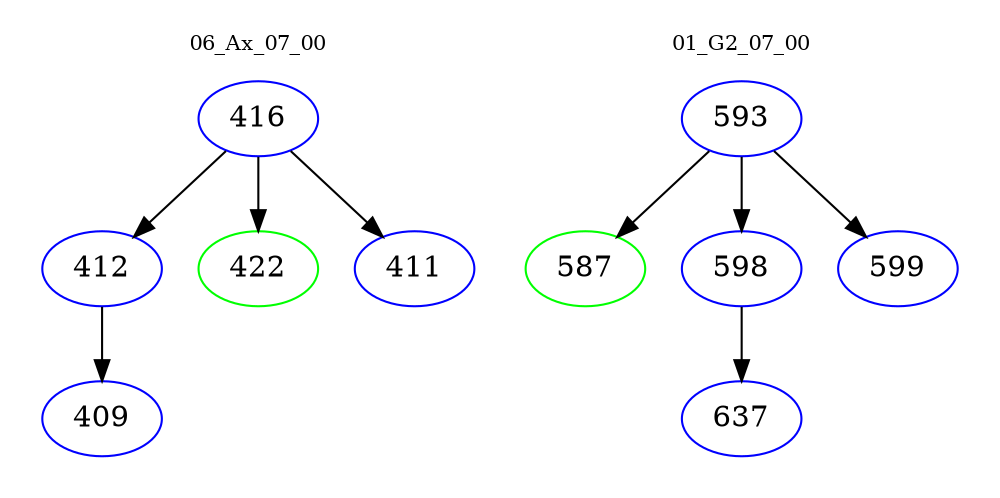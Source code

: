 digraph{
subgraph cluster_0 {
color = white
label = "06_Ax_07_00";
fontsize=10;
T0_416 [label="416", color="blue"]
T0_416 -> T0_412 [color="black"]
T0_412 [label="412", color="blue"]
T0_412 -> T0_409 [color="black"]
T0_409 [label="409", color="blue"]
T0_416 -> T0_422 [color="black"]
T0_422 [label="422", color="green"]
T0_416 -> T0_411 [color="black"]
T0_411 [label="411", color="blue"]
}
subgraph cluster_1 {
color = white
label = "01_G2_07_00";
fontsize=10;
T1_593 [label="593", color="blue"]
T1_593 -> T1_587 [color="black"]
T1_587 [label="587", color="green"]
T1_593 -> T1_598 [color="black"]
T1_598 [label="598", color="blue"]
T1_598 -> T1_637 [color="black"]
T1_637 [label="637", color="blue"]
T1_593 -> T1_599 [color="black"]
T1_599 [label="599", color="blue"]
}
}
